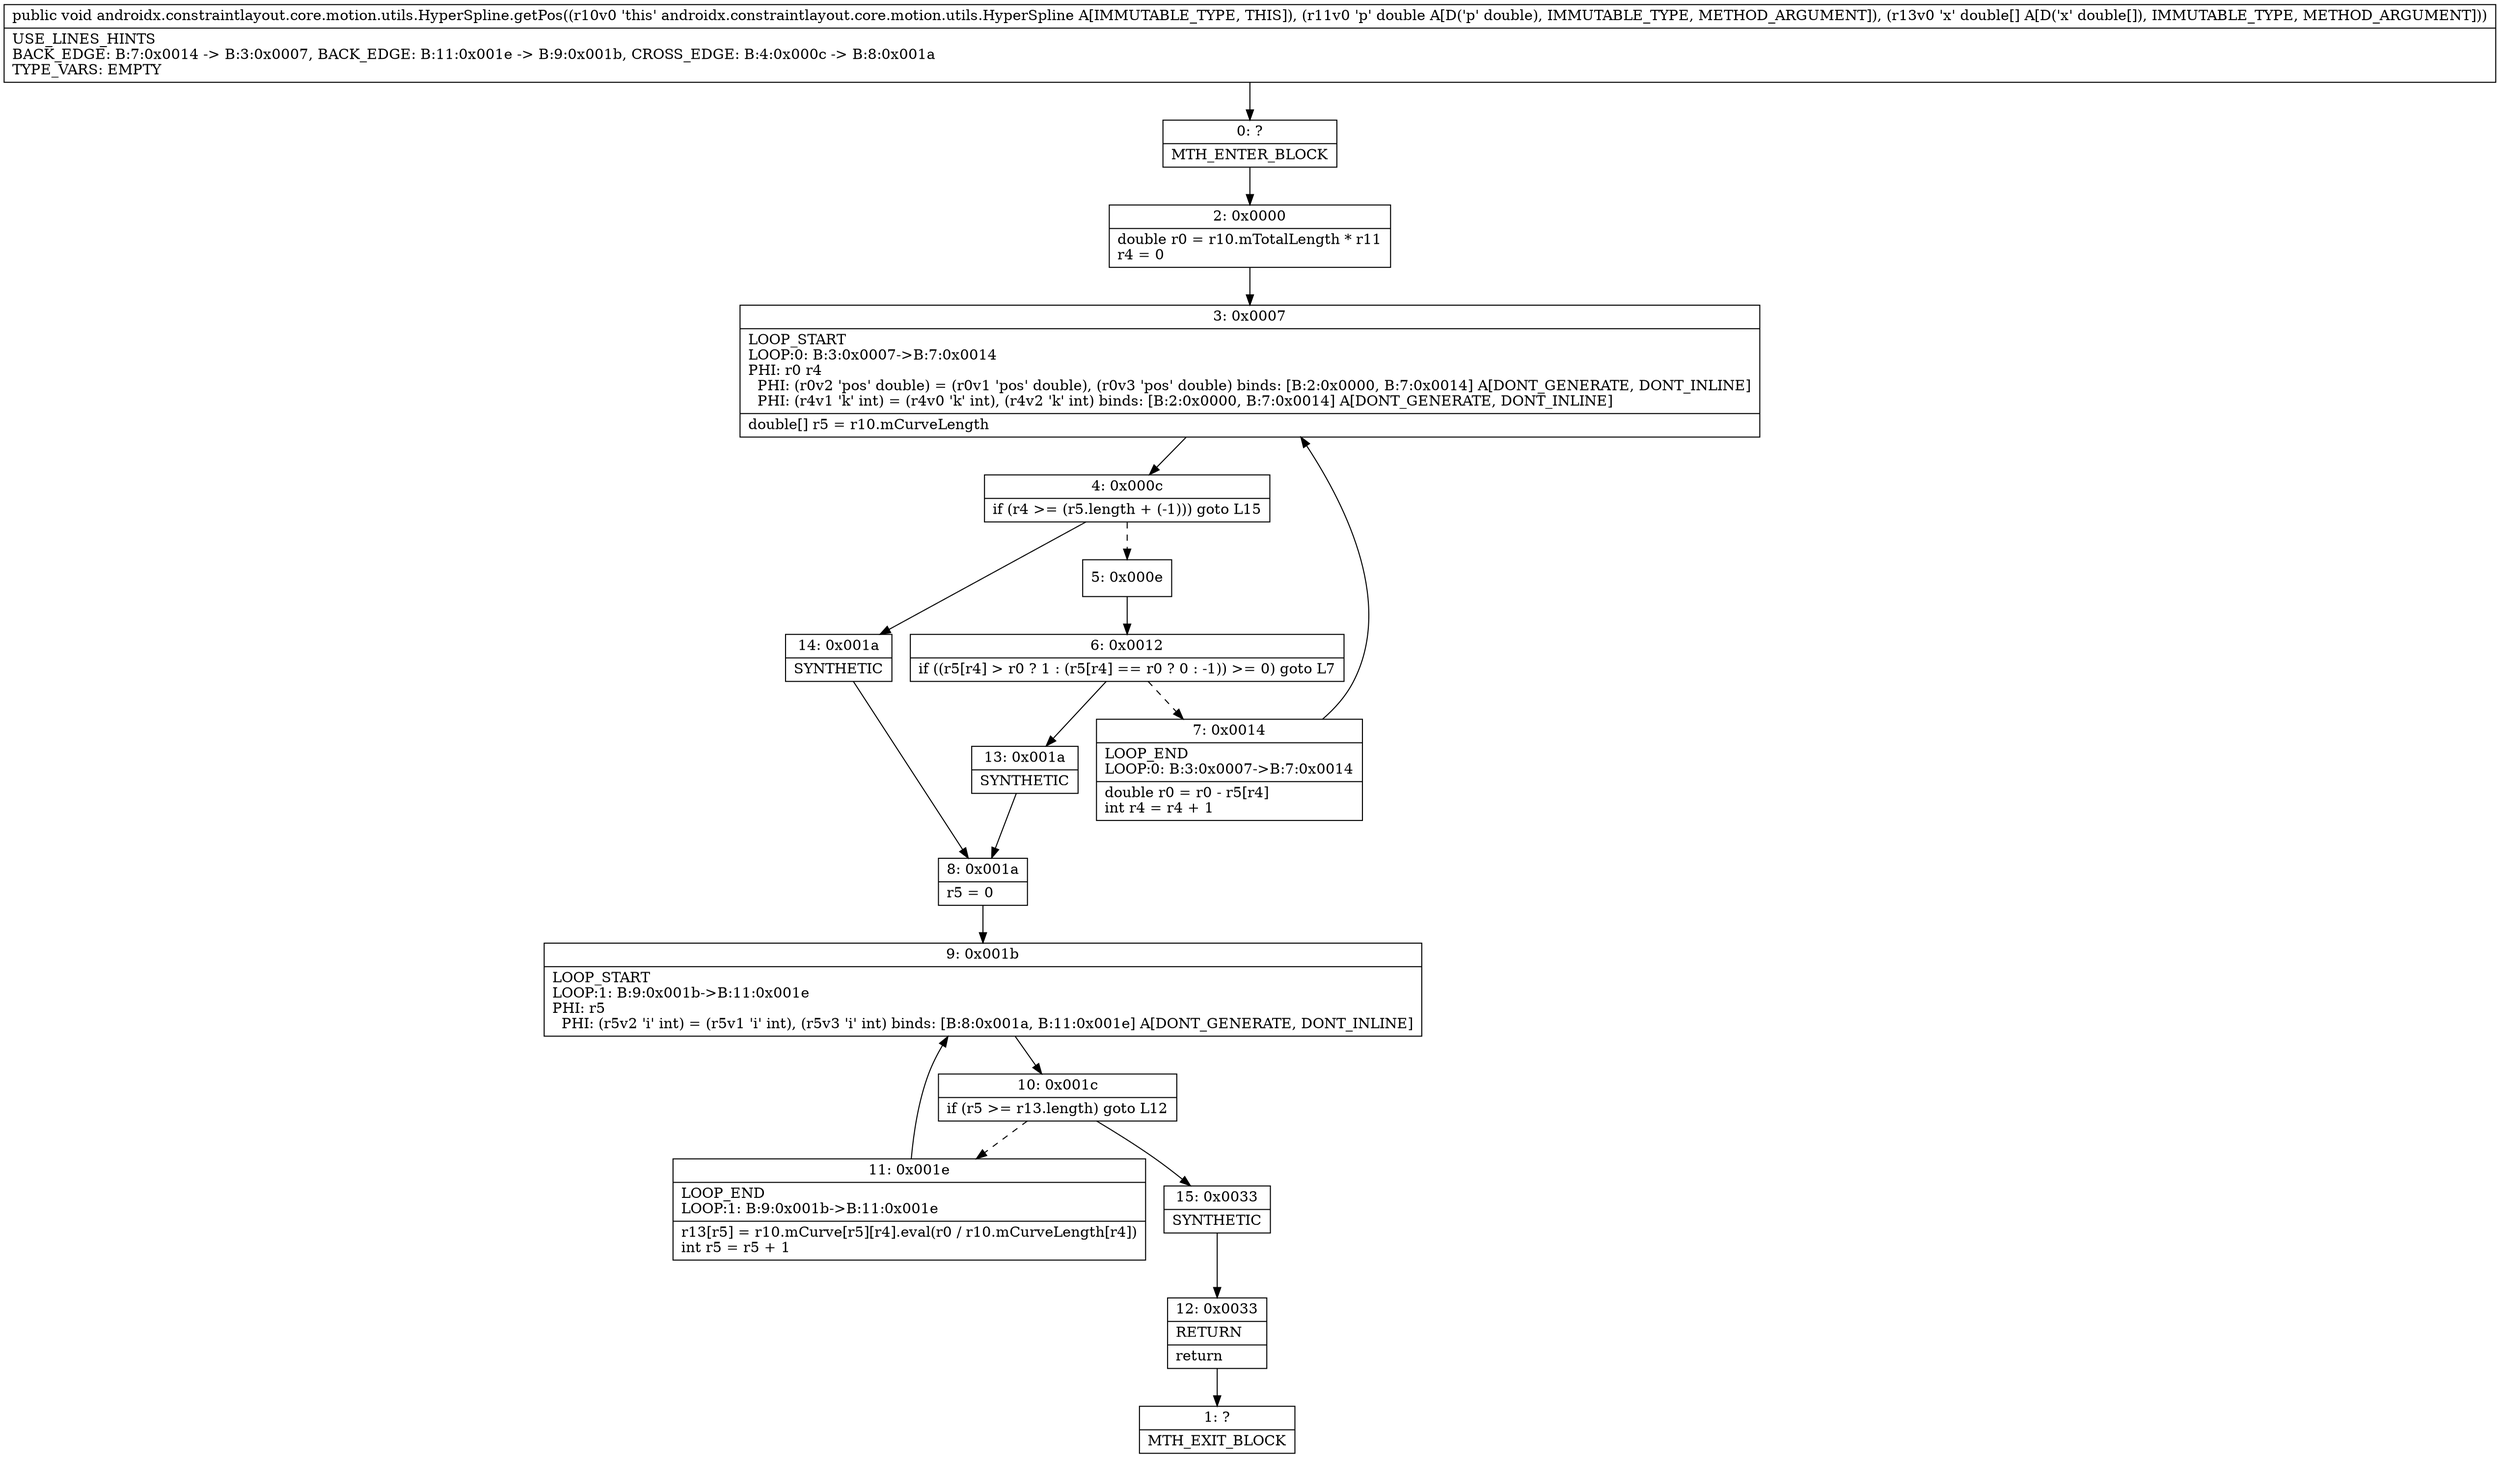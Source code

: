 digraph "CFG forandroidx.constraintlayout.core.motion.utils.HyperSpline.getPos(D[D)V" {
Node_0 [shape=record,label="{0\:\ ?|MTH_ENTER_BLOCK\l}"];
Node_2 [shape=record,label="{2\:\ 0x0000|double r0 = r10.mTotalLength * r11\lr4 = 0\l}"];
Node_3 [shape=record,label="{3\:\ 0x0007|LOOP_START\lLOOP:0: B:3:0x0007\-\>B:7:0x0014\lPHI: r0 r4 \l  PHI: (r0v2 'pos' double) = (r0v1 'pos' double), (r0v3 'pos' double) binds: [B:2:0x0000, B:7:0x0014] A[DONT_GENERATE, DONT_INLINE]\l  PHI: (r4v1 'k' int) = (r4v0 'k' int), (r4v2 'k' int) binds: [B:2:0x0000, B:7:0x0014] A[DONT_GENERATE, DONT_INLINE]\l|double[] r5 = r10.mCurveLength\l}"];
Node_4 [shape=record,label="{4\:\ 0x000c|if (r4 \>= (r5.length + (\-1))) goto L15\l}"];
Node_5 [shape=record,label="{5\:\ 0x000e}"];
Node_6 [shape=record,label="{6\:\ 0x0012|if ((r5[r4] \> r0 ? 1 : (r5[r4] == r0 ? 0 : \-1)) \>= 0) goto L7\l}"];
Node_7 [shape=record,label="{7\:\ 0x0014|LOOP_END\lLOOP:0: B:3:0x0007\-\>B:7:0x0014\l|double r0 = r0 \- r5[r4]\lint r4 = r4 + 1\l}"];
Node_13 [shape=record,label="{13\:\ 0x001a|SYNTHETIC\l}"];
Node_8 [shape=record,label="{8\:\ 0x001a|r5 = 0\l}"];
Node_9 [shape=record,label="{9\:\ 0x001b|LOOP_START\lLOOP:1: B:9:0x001b\-\>B:11:0x001e\lPHI: r5 \l  PHI: (r5v2 'i' int) = (r5v1 'i' int), (r5v3 'i' int) binds: [B:8:0x001a, B:11:0x001e] A[DONT_GENERATE, DONT_INLINE]\l}"];
Node_10 [shape=record,label="{10\:\ 0x001c|if (r5 \>= r13.length) goto L12\l}"];
Node_11 [shape=record,label="{11\:\ 0x001e|LOOP_END\lLOOP:1: B:9:0x001b\-\>B:11:0x001e\l|r13[r5] = r10.mCurve[r5][r4].eval(r0 \/ r10.mCurveLength[r4])\lint r5 = r5 + 1\l}"];
Node_15 [shape=record,label="{15\:\ 0x0033|SYNTHETIC\l}"];
Node_12 [shape=record,label="{12\:\ 0x0033|RETURN\l|return\l}"];
Node_1 [shape=record,label="{1\:\ ?|MTH_EXIT_BLOCK\l}"];
Node_14 [shape=record,label="{14\:\ 0x001a|SYNTHETIC\l}"];
MethodNode[shape=record,label="{public void androidx.constraintlayout.core.motion.utils.HyperSpline.getPos((r10v0 'this' androidx.constraintlayout.core.motion.utils.HyperSpline A[IMMUTABLE_TYPE, THIS]), (r11v0 'p' double A[D('p' double), IMMUTABLE_TYPE, METHOD_ARGUMENT]), (r13v0 'x' double[] A[D('x' double[]), IMMUTABLE_TYPE, METHOD_ARGUMENT]))  | USE_LINES_HINTS\lBACK_EDGE: B:7:0x0014 \-\> B:3:0x0007, BACK_EDGE: B:11:0x001e \-\> B:9:0x001b, CROSS_EDGE: B:4:0x000c \-\> B:8:0x001a\lTYPE_VARS: EMPTY\l}"];
MethodNode -> Node_0;Node_0 -> Node_2;
Node_2 -> Node_3;
Node_3 -> Node_4;
Node_4 -> Node_5[style=dashed];
Node_4 -> Node_14;
Node_5 -> Node_6;
Node_6 -> Node_7[style=dashed];
Node_6 -> Node_13;
Node_7 -> Node_3;
Node_13 -> Node_8;
Node_8 -> Node_9;
Node_9 -> Node_10;
Node_10 -> Node_11[style=dashed];
Node_10 -> Node_15;
Node_11 -> Node_9;
Node_15 -> Node_12;
Node_12 -> Node_1;
Node_14 -> Node_8;
}


